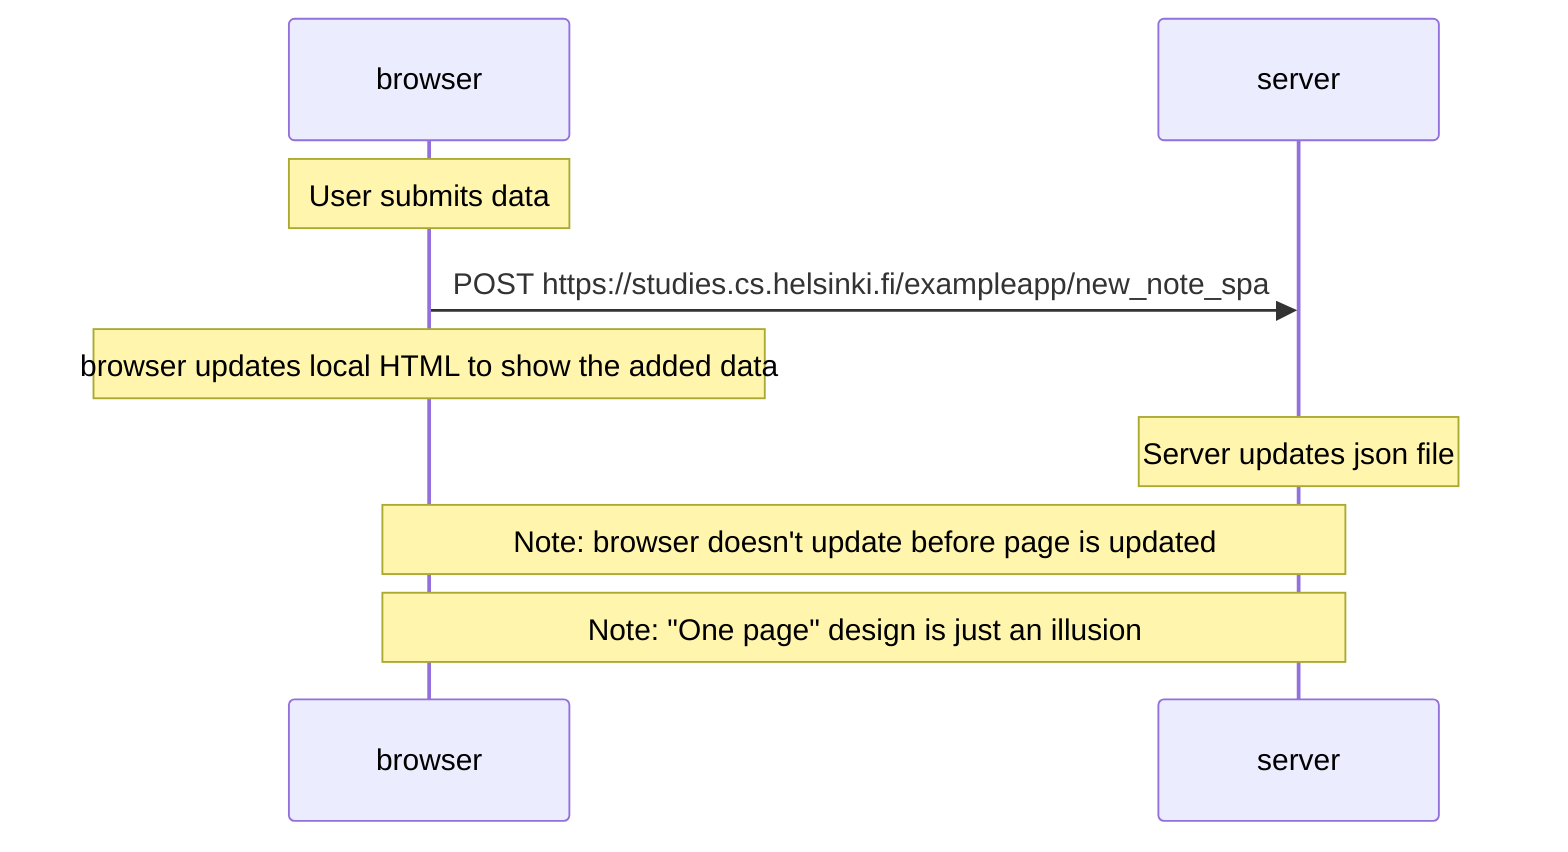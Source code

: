 sequenceDiagram
    participant browser
    participant server

    Note over browser: User submits data
    browser->>server: POST https://studies.cs.helsinki.fi/exampleapp/new_note_spa
    Note over browser: browser updates local HTML to show the added data
    Note over server: Server updates json file
    Note over browser,server: Note: browser doesn't update before page is updated
    Note over browser,server: Note: "One page" design is just an illusion